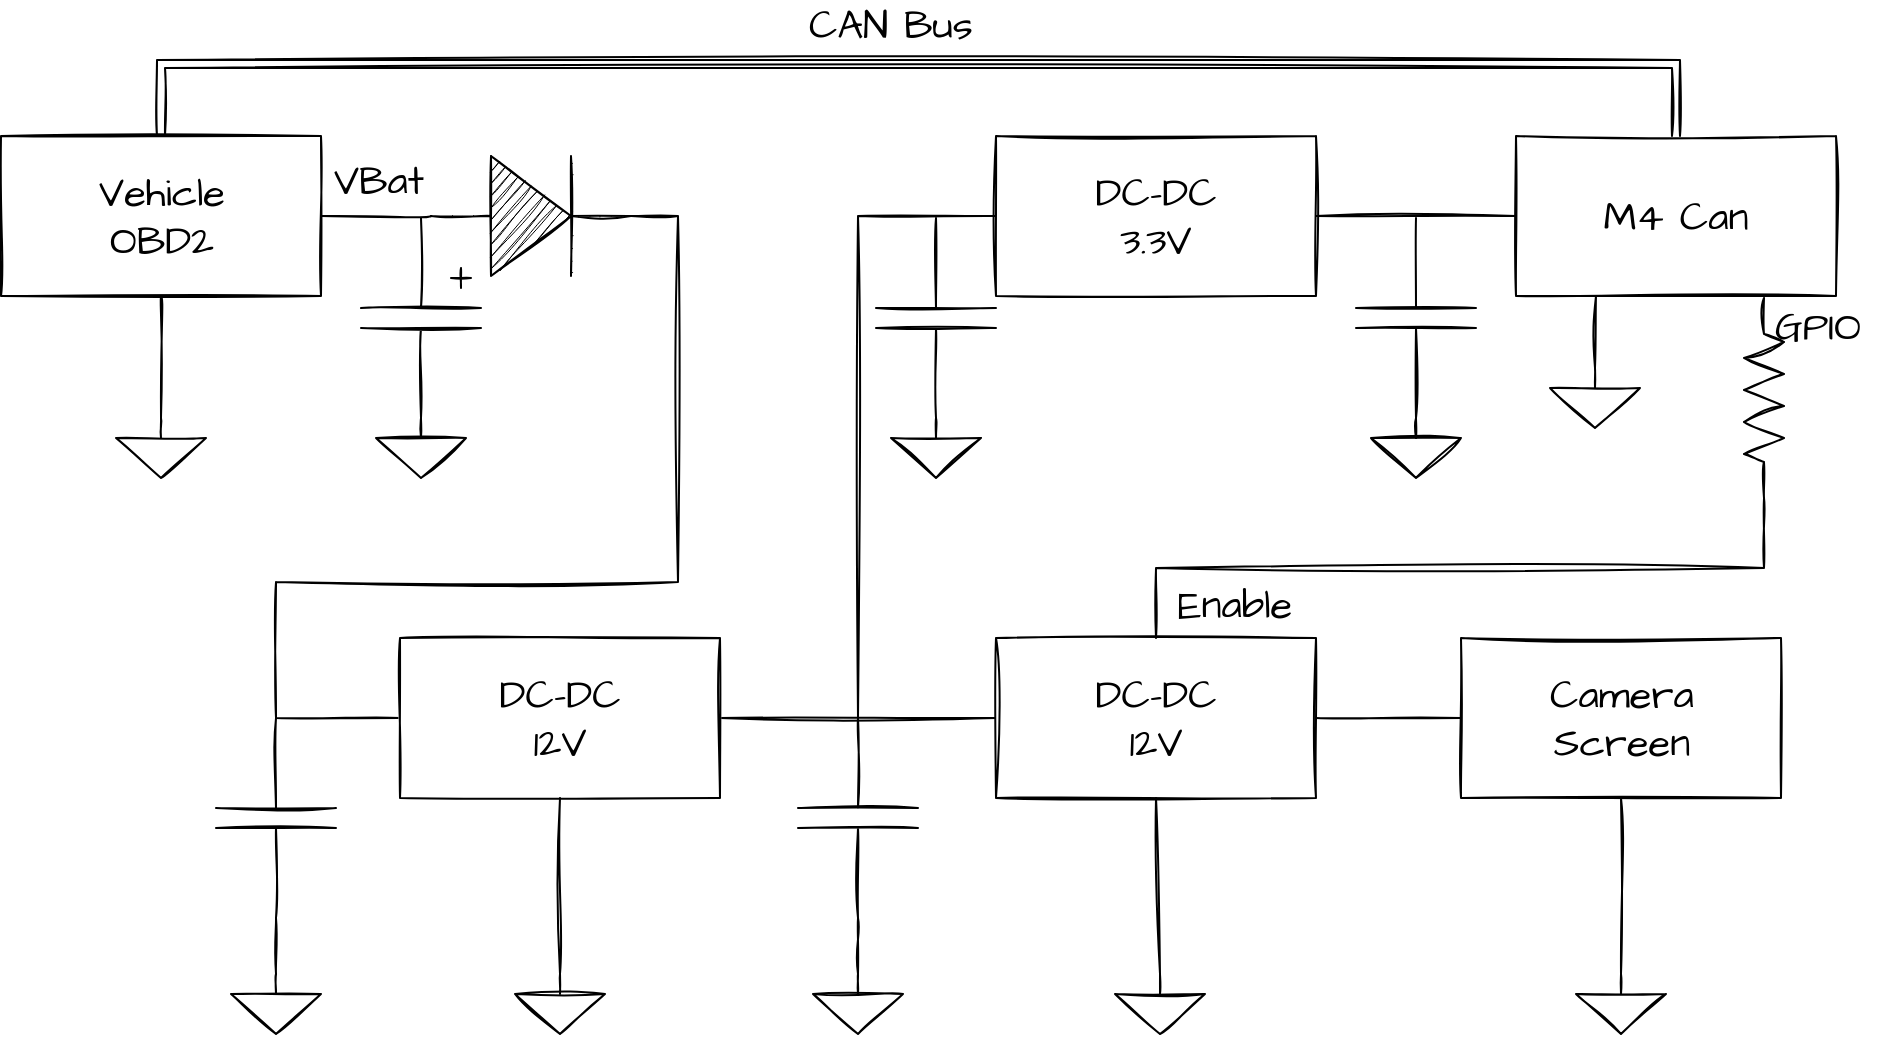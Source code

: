 <mxfile version="16.2.2" type="device"><diagram id="QyXe2YlRhqTvO4cDGdsB" name="Page-1"><mxGraphModel dx="1886" dy="1329" grid="0" gridSize="10" guides="1" tooltips="1" connect="1" arrows="1" fold="1" page="0" pageScale="1" pageWidth="827" pageHeight="1169" math="0" shadow="0"><root><mxCell id="0"/><mxCell id="1" parent="0"/><mxCell id="_X6X1agG1bTflRoa8y1A-89" style="edgeStyle=orthogonalEdgeStyle;rounded=0;sketch=1;hachureGap=4;orthogonalLoop=1;jettySize=auto;html=1;exitX=0.25;exitY=1;exitDx=0;exitDy=0;entryX=0.5;entryY=0;entryDx=0;entryDy=0;entryPerimeter=0;fontFamily=Architects Daughter;fontSource=https%3A%2F%2Ffonts.googleapis.com%2Fcss%3Ffamily%3DArchitects%2BDaughter;fontSize=16;endArrow=none;endFill=0;startSize=14;endSize=14;sourcePerimeterSpacing=8;targetPerimeterSpacing=8;strokeColor=default;" edge="1" parent="1" source="_X6X1agG1bTflRoa8y1A-1" target="_X6X1agG1bTflRoa8y1A-88"><mxGeometry relative="1" as="geometry"/></mxCell><mxCell id="_X6X1agG1bTflRoa8y1A-91" style="edgeStyle=orthogonalEdgeStyle;sketch=1;hachureGap=4;orthogonalLoop=1;jettySize=auto;html=1;exitX=0.5;exitY=0;exitDx=0;exitDy=0;fontFamily=Architects Daughter;fontSource=https%3A%2F%2Ffonts.googleapis.com%2Fcss%3Ffamily%3DArchitects%2BDaughter;fontSize=16;endArrow=none;endFill=0;sourcePerimeterSpacing=8;targetPerimeterSpacing=8;strokeColor=default;entryX=0.5;entryY=0;entryDx=0;entryDy=0;rounded=0;flowAnimation=0;strokeWidth=1;shape=link;" edge="1" parent="1" source="_X6X1agG1bTflRoa8y1A-1" target="_X6X1agG1bTflRoa8y1A-2"><mxGeometry relative="1" as="geometry"><mxPoint x="478" y="-97.0" as="targetPoint"/><Array as="points"><mxPoint x="1042" y="-73"/><mxPoint x="285" y="-73"/></Array></mxGeometry></mxCell><mxCell id="_X6X1agG1bTflRoa8y1A-101" value="&lt;div&gt;CAN Bus&lt;/div&gt;" style="edgeLabel;html=1;align=center;verticalAlign=middle;resizable=0;points=[];fontSize=20;fontFamily=Architects Daughter;labelBackgroundColor=none;" vertex="1" connectable="0" parent="_X6X1agG1bTflRoa8y1A-91"><mxGeometry x="0.143" relative="1" as="geometry"><mxPoint x="45" y="-20" as="offset"/></mxGeometry></mxCell><mxCell id="_X6X1agG1bTflRoa8y1A-1" value="M4 Can" style="rounded=0;whiteSpace=wrap;html=1;sketch=1;hachureGap=4;fontFamily=Architects Daughter;fontSource=https%3A%2F%2Ffonts.googleapis.com%2Fcss%3Ffamily%3DArchitects%2BDaughter;fontSize=20;" vertex="1" parent="1"><mxGeometry x="962" y="-37" width="160" height="80" as="geometry"/></mxCell><mxCell id="_X6X1agG1bTflRoa8y1A-51" style="edgeStyle=none;curved=1;rounded=0;sketch=1;hachureGap=4;orthogonalLoop=1;jettySize=auto;html=1;exitX=0.5;exitY=1;exitDx=0;exitDy=0;fontFamily=Architects Daughter;fontSource=https%3A%2F%2Ffonts.googleapis.com%2Fcss%3Ffamily%3DArchitects%2BDaughter;fontSize=16;endArrow=none;endFill=0;startSize=14;endSize=14;sourcePerimeterSpacing=8;targetPerimeterSpacing=8;entryX=0.5;entryY=0;entryDx=0;entryDy=0;entryPerimeter=0;" edge="1" parent="1" source="_X6X1agG1bTflRoa8y1A-2" target="_X6X1agG1bTflRoa8y1A-52"><mxGeometry relative="1" as="geometry"><mxPoint x="-20" y="326" as="targetPoint"/></mxGeometry></mxCell><mxCell id="_X6X1agG1bTflRoa8y1A-2" value="&lt;div&gt;Vehicle&lt;/div&gt;&lt;div&gt;OBD2&lt;br&gt;&lt;/div&gt;" style="rounded=0;whiteSpace=wrap;html=1;sketch=1;hachureGap=4;fontFamily=Architects Daughter;fontSource=https%3A%2F%2Ffonts.googleapis.com%2Fcss%3Ffamily%3DArchitects%2BDaughter;fontSize=20;" vertex="1" parent="1"><mxGeometry x="204.5" y="-37" width="160" height="80" as="geometry"/></mxCell><mxCell id="_X6X1agG1bTflRoa8y1A-36" style="edgeStyle=none;curved=1;rounded=0;sketch=1;hachureGap=4;orthogonalLoop=1;jettySize=auto;html=1;exitX=0;exitY=0.5;exitDx=0;exitDy=0;exitPerimeter=0;entryX=1;entryY=0.5;entryDx=0;entryDy=0;fontFamily=Architects Daughter;fontSource=https%3A%2F%2Ffonts.googleapis.com%2Fcss%3Ffamily%3DArchitects%2BDaughter;fontSize=16;endArrow=none;endFill=0;startSize=14;endSize=14;sourcePerimeterSpacing=8;targetPerimeterSpacing=8;" edge="1" parent="1" source="_X6X1agG1bTflRoa8y1A-35" target="_X6X1agG1bTflRoa8y1A-2"><mxGeometry relative="1" as="geometry"/></mxCell><mxCell id="_X6X1agG1bTflRoa8y1A-53" value="&lt;div&gt;VBat&lt;/div&gt;" style="edgeLabel;html=1;align=center;verticalAlign=middle;resizable=0;points=[];fontSize=20;fontFamily=Architects Daughter;labelBackgroundColor=none;" vertex="1" connectable="0" parent="_X6X1agG1bTflRoa8y1A-36"><mxGeometry x="0.382" relative="1" as="geometry"><mxPoint x="11" y="-18" as="offset"/></mxGeometry></mxCell><mxCell id="_X6X1agG1bTflRoa8y1A-56" style="edgeStyle=none;rounded=0;sketch=1;hachureGap=4;orthogonalLoop=1;jettySize=auto;html=1;exitX=1;exitY=0.5;exitDx=0;exitDy=0;exitPerimeter=0;fontFamily=Architects Daughter;fontSource=https%3A%2F%2Ffonts.googleapis.com%2Fcss%3Ffamily%3DArchitects%2BDaughter;fontSize=16;endArrow=none;endFill=0;startSize=14;endSize=14;sourcePerimeterSpacing=8;targetPerimeterSpacing=8;entryX=0;entryY=0.5;entryDx=0;entryDy=0;" edge="1" parent="1" source="_X6X1agG1bTflRoa8y1A-35" target="_X6X1agG1bTflRoa8y1A-54"><mxGeometry relative="1" as="geometry"><mxPoint x="365" y="234" as="targetPoint"/><Array as="points"><mxPoint x="543" y="3"/><mxPoint x="543" y="186"/><mxPoint x="342" y="186"/><mxPoint x="342" y="254"/></Array></mxGeometry></mxCell><mxCell id="_X6X1agG1bTflRoa8y1A-35" value="" style="pointerEvents=1;fillColor=strokeColor;verticalLabelPosition=bottom;shadow=0;dashed=0;align=center;html=1;verticalAlign=top;shape=mxgraph.electrical.diodes.diode;sketch=1;hachureGap=4;fontFamily=Architects Daughter;fontSource=https%3A%2F%2Ffonts.googleapis.com%2Fcss%3Ffamily%3DArchitects%2BDaughter;fontSize=20;" vertex="1" parent="1"><mxGeometry x="419.5" y="-27" width="100" height="60" as="geometry"/></mxCell><mxCell id="_X6X1agG1bTflRoa8y1A-59" style="edgeStyle=none;rounded=0;sketch=1;hachureGap=4;orthogonalLoop=1;jettySize=auto;html=1;exitX=1;exitY=0.5;exitDx=0;exitDy=0;exitPerimeter=0;entryX=0.5;entryY=0;entryDx=0;entryDy=0;entryPerimeter=0;fontFamily=Architects Daughter;fontSource=https%3A%2F%2Ffonts.googleapis.com%2Fcss%3Ffamily%3DArchitects%2BDaughter;fontSize=16;endArrow=none;endFill=0;startSize=14;endSize=14;sourcePerimeterSpacing=8;targetPerimeterSpacing=8;" edge="1" parent="1" source="_X6X1agG1bTflRoa8y1A-37" target="_X6X1agG1bTflRoa8y1A-57"><mxGeometry relative="1" as="geometry"/></mxCell><mxCell id="_X6X1agG1bTflRoa8y1A-37" value="" style="pointerEvents=1;verticalLabelPosition=bottom;shadow=0;dashed=0;align=center;html=1;verticalAlign=top;shape=mxgraph.electrical.capacitors.capacitor_5;sketch=1;hachureGap=4;fontFamily=Architects Daughter;fontSource=https%3A%2F%2Ffonts.googleapis.com%2Fcss%3Ffamily%3DArchitects%2BDaughter;fontSize=20;rotation=90;" vertex="1" parent="1"><mxGeometry x="364.5" y="24" width="100" height="60" as="geometry"/></mxCell><mxCell id="_X6X1agG1bTflRoa8y1A-52" value="" style="pointerEvents=1;verticalLabelPosition=bottom;shadow=0;dashed=0;align=center;html=1;verticalAlign=top;shape=mxgraph.electrical.signal_sources.signal_ground;sketch=1;hachureGap=4;fontFamily=Architects Daughter;fontSource=https%3A%2F%2Ffonts.googleapis.com%2Fcss%3Ffamily%3DArchitects%2BDaughter;fontSize=20;" vertex="1" parent="1"><mxGeometry x="262" y="104" width="45" height="30" as="geometry"/></mxCell><mxCell id="_X6X1agG1bTflRoa8y1A-99" style="edgeStyle=orthogonalEdgeStyle;rounded=0;sketch=1;hachureGap=4;orthogonalLoop=1;jettySize=auto;html=1;exitX=1;exitY=0.5;exitDx=0;exitDy=0;entryX=0;entryY=0.5;entryDx=0;entryDy=0;fontFamily=Architects Daughter;fontSource=https%3A%2F%2Ffonts.googleapis.com%2Fcss%3Ffamily%3DArchitects%2BDaughter;fontSize=16;endArrow=none;endFill=0;sourcePerimeterSpacing=8;targetPerimeterSpacing=8;strokeColor=default;strokeWidth=1;" edge="1" parent="1" source="_X6X1agG1bTflRoa8y1A-54" target="_X6X1agG1bTflRoa8y1A-63"><mxGeometry relative="1" as="geometry"/></mxCell><mxCell id="_X6X1agG1bTflRoa8y1A-54" value="&lt;div&gt;DC-DC&lt;/div&gt;&lt;div&gt;12V&lt;br&gt;&lt;/div&gt;" style="rounded=0;whiteSpace=wrap;html=1;sketch=1;hachureGap=4;fontFamily=Architects Daughter;fontSource=https%3A%2F%2Ffonts.googleapis.com%2Fcss%3Ffamily%3DArchitects%2BDaughter;fontSize=20;" vertex="1" parent="1"><mxGeometry x="404" y="214" width="160" height="80" as="geometry"/></mxCell><mxCell id="_X6X1agG1bTflRoa8y1A-60" style="edgeStyle=none;rounded=0;sketch=1;hachureGap=4;orthogonalLoop=1;jettySize=auto;html=1;exitX=1;exitY=0.5;exitDx=0;exitDy=0;exitPerimeter=0;entryX=0.5;entryY=0;entryDx=0;entryDy=0;entryPerimeter=0;fontFamily=Architects Daughter;fontSource=https%3A%2F%2Ffonts.googleapis.com%2Fcss%3Ffamily%3DArchitects%2BDaughter;fontSize=16;endArrow=none;endFill=0;startSize=14;endSize=14;sourcePerimeterSpacing=8;targetPerimeterSpacing=8;" edge="1" parent="1" source="_X6X1agG1bTflRoa8y1A-55" target="_X6X1agG1bTflRoa8y1A-58"><mxGeometry relative="1" as="geometry"/></mxCell><mxCell id="_X6X1agG1bTflRoa8y1A-55" value="" style="pointerEvents=1;verticalLabelPosition=bottom;shadow=0;dashed=0;align=center;html=1;verticalAlign=top;shape=mxgraph.electrical.capacitors.capacitor_1;sketch=1;hachureGap=4;fontFamily=Architects Daughter;fontSource=https%3A%2F%2Ffonts.googleapis.com%2Fcss%3Ffamily%3DArchitects%2BDaughter;fontSize=20;rotation=90;" vertex="1" parent="1"><mxGeometry x="292" y="274" width="100" height="60" as="geometry"/></mxCell><mxCell id="_X6X1agG1bTflRoa8y1A-57" value="" style="pointerEvents=1;verticalLabelPosition=bottom;shadow=0;dashed=0;align=center;html=1;verticalAlign=top;shape=mxgraph.electrical.signal_sources.signal_ground;sketch=1;hachureGap=4;fontFamily=Architects Daughter;fontSource=https%3A%2F%2Ffonts.googleapis.com%2Fcss%3Ffamily%3DArchitects%2BDaughter;fontSize=20;" vertex="1" parent="1"><mxGeometry x="392" y="104" width="45" height="30" as="geometry"/></mxCell><mxCell id="_X6X1agG1bTflRoa8y1A-58" value="" style="pointerEvents=1;verticalLabelPosition=bottom;shadow=0;dashed=0;align=center;html=1;verticalAlign=top;shape=mxgraph.electrical.signal_sources.signal_ground;sketch=1;hachureGap=4;fontFamily=Architects Daughter;fontSource=https%3A%2F%2Ffonts.googleapis.com%2Fcss%3Ffamily%3DArchitects%2BDaughter;fontSize=20;" vertex="1" parent="1"><mxGeometry x="319.5" y="382" width="45" height="30" as="geometry"/></mxCell><mxCell id="_X6X1agG1bTflRoa8y1A-62" style="edgeStyle=none;rounded=0;sketch=1;hachureGap=4;orthogonalLoop=1;jettySize=auto;html=1;exitX=0.5;exitY=0;exitDx=0;exitDy=0;exitPerimeter=0;entryX=0.5;entryY=1;entryDx=0;entryDy=0;fontFamily=Architects Daughter;fontSource=https%3A%2F%2Ffonts.googleapis.com%2Fcss%3Ffamily%3DArchitects%2BDaughter;fontSize=16;endArrow=none;endFill=0;startSize=14;endSize=14;sourcePerimeterSpacing=8;targetPerimeterSpacing=8;strokeColor=default;" edge="1" parent="1" source="_X6X1agG1bTflRoa8y1A-61" target="_X6X1agG1bTflRoa8y1A-54"><mxGeometry relative="1" as="geometry"/></mxCell><mxCell id="_X6X1agG1bTflRoa8y1A-61" value="" style="pointerEvents=1;verticalLabelPosition=bottom;shadow=0;dashed=0;align=center;html=1;verticalAlign=top;shape=mxgraph.electrical.signal_sources.signal_ground;sketch=1;hachureGap=4;fontFamily=Architects Daughter;fontSource=https%3A%2F%2Ffonts.googleapis.com%2Fcss%3Ffamily%3DArchitects%2BDaughter;fontSize=20;" vertex="1" parent="1"><mxGeometry x="461.5" y="382" width="45" height="30" as="geometry"/></mxCell><mxCell id="_X6X1agG1bTflRoa8y1A-95" style="edgeStyle=orthogonalEdgeStyle;rounded=0;sketch=1;hachureGap=4;orthogonalLoop=1;jettySize=auto;html=1;exitX=1;exitY=0.5;exitDx=0;exitDy=0;fontFamily=Architects Daughter;fontSource=https%3A%2F%2Ffonts.googleapis.com%2Fcss%3Ffamily%3DArchitects%2BDaughter;fontSize=16;endArrow=none;endFill=0;startSize=14;endSize=14;sourcePerimeterSpacing=8;targetPerimeterSpacing=8;strokeColor=default;entryX=0;entryY=0.5;entryDx=0;entryDy=0;" edge="1" parent="1" source="_X6X1agG1bTflRoa8y1A-63" target="_X6X1agG1bTflRoa8y1A-94"><mxGeometry relative="1" as="geometry"/></mxCell><mxCell id="_X6X1agG1bTflRoa8y1A-63" value="&lt;div&gt;DC-DC&lt;/div&gt;&lt;div&gt;12V&lt;br&gt;&lt;/div&gt;" style="rounded=0;whiteSpace=wrap;html=1;sketch=1;hachureGap=4;fontFamily=Architects Daughter;fontSource=https%3A%2F%2Ffonts.googleapis.com%2Fcss%3Ffamily%3DArchitects%2BDaughter;fontSize=20;" vertex="1" parent="1"><mxGeometry x="702" y="214" width="160" height="80" as="geometry"/></mxCell><mxCell id="_X6X1agG1bTflRoa8y1A-69" style="edgeStyle=none;rounded=0;sketch=1;hachureGap=4;orthogonalLoop=1;jettySize=auto;html=1;exitX=1;exitY=0.5;exitDx=0;exitDy=0;exitPerimeter=0;entryX=0.5;entryY=0;entryDx=0;entryDy=0;entryPerimeter=0;fontFamily=Architects Daughter;fontSource=https%3A%2F%2Ffonts.googleapis.com%2Fcss%3Ffamily%3DArchitects%2BDaughter;fontSize=16;endArrow=none;endFill=0;startSize=14;endSize=14;sourcePerimeterSpacing=8;targetPerimeterSpacing=8;strokeColor=default;" edge="1" parent="1" source="_X6X1agG1bTflRoa8y1A-65" target="_X6X1agG1bTflRoa8y1A-67"><mxGeometry relative="1" as="geometry"/></mxCell><mxCell id="_X6X1agG1bTflRoa8y1A-100" style="edgeStyle=orthogonalEdgeStyle;rounded=0;sketch=1;hachureGap=4;orthogonalLoop=1;jettySize=auto;html=1;exitX=0;exitY=0.5;exitDx=0;exitDy=0;exitPerimeter=0;entryX=0;entryY=0.5;entryDx=0;entryDy=0;fontFamily=Architects Daughter;fontSource=https%3A%2F%2Ffonts.googleapis.com%2Fcss%3Ffamily%3DArchitects%2BDaughter;fontSize=16;endArrow=none;endFill=0;sourcePerimeterSpacing=8;targetPerimeterSpacing=8;strokeColor=default;strokeWidth=1;" edge="1" parent="1" source="_X6X1agG1bTflRoa8y1A-65" target="_X6X1agG1bTflRoa8y1A-71"><mxGeometry relative="1" as="geometry"/></mxCell><mxCell id="_X6X1agG1bTflRoa8y1A-65" value="" style="pointerEvents=1;verticalLabelPosition=bottom;shadow=0;dashed=0;align=center;html=1;verticalAlign=top;shape=mxgraph.electrical.capacitors.capacitor_1;sketch=1;hachureGap=4;fontFamily=Architects Daughter;fontSource=https%3A%2F%2Ffonts.googleapis.com%2Fcss%3Ffamily%3DArchitects%2BDaughter;fontSize=20;rotation=90;" vertex="1" parent="1"><mxGeometry x="583" y="274" width="100" height="60" as="geometry"/></mxCell><mxCell id="_X6X1agG1bTflRoa8y1A-67" value="" style="pointerEvents=1;verticalLabelPosition=bottom;shadow=0;dashed=0;align=center;html=1;verticalAlign=top;shape=mxgraph.electrical.signal_sources.signal_ground;sketch=1;hachureGap=4;fontFamily=Architects Daughter;fontSource=https%3A%2F%2Ffonts.googleapis.com%2Fcss%3Ffamily%3DArchitects%2BDaughter;fontSize=20;" vertex="1" parent="1"><mxGeometry x="610.5" y="382" width="45" height="30" as="geometry"/></mxCell><mxCell id="_X6X1agG1bTflRoa8y1A-77" style="edgeStyle=orthogonalEdgeStyle;rounded=0;sketch=1;hachureGap=4;orthogonalLoop=1;jettySize=auto;html=1;exitX=1;exitY=0.5;exitDx=0;exitDy=0;entryX=0;entryY=0.5;entryDx=0;entryDy=0;fontFamily=Architects Daughter;fontSource=https%3A%2F%2Ffonts.googleapis.com%2Fcss%3Ffamily%3DArchitects%2BDaughter;fontSize=16;endArrow=none;endFill=0;startSize=14;endSize=14;sourcePerimeterSpacing=8;targetPerimeterSpacing=8;strokeColor=default;" edge="1" parent="1" source="_X6X1agG1bTflRoa8y1A-71" target="_X6X1agG1bTflRoa8y1A-1"><mxGeometry relative="1" as="geometry"/></mxCell><mxCell id="_X6X1agG1bTflRoa8y1A-71" value="&lt;div&gt;DC-DC&lt;/div&gt;&lt;div&gt;3.3V&lt;br&gt;&lt;/div&gt;" style="rounded=0;whiteSpace=wrap;html=1;sketch=1;hachureGap=4;fontFamily=Architects Daughter;fontSource=https%3A%2F%2Ffonts.googleapis.com%2Fcss%3Ffamily%3DArchitects%2BDaughter;fontSize=20;" vertex="1" parent="1"><mxGeometry x="702" y="-37" width="160" height="80" as="geometry"/></mxCell><mxCell id="_X6X1agG1bTflRoa8y1A-72" value="" style="pointerEvents=1;verticalLabelPosition=bottom;shadow=0;dashed=0;align=center;html=1;verticalAlign=top;shape=mxgraph.electrical.signal_sources.signal_ground;sketch=1;hachureGap=4;fontFamily=Architects Daughter;fontSource=https%3A%2F%2Ffonts.googleapis.com%2Fcss%3Ffamily%3DArchitects%2BDaughter;fontSize=20;" vertex="1" parent="1"><mxGeometry x="889.5" y="104" width="45" height="30" as="geometry"/></mxCell><mxCell id="_X6X1agG1bTflRoa8y1A-73" value="" style="pointerEvents=1;verticalLabelPosition=bottom;shadow=0;dashed=0;align=center;html=1;verticalAlign=top;shape=mxgraph.electrical.signal_sources.signal_ground;sketch=1;hachureGap=4;fontFamily=Architects Daughter;fontSource=https%3A%2F%2Ffonts.googleapis.com%2Fcss%3Ffamily%3DArchitects%2BDaughter;fontSize=20;" vertex="1" parent="1"><mxGeometry x="649.5" y="104" width="45" height="30" as="geometry"/></mxCell><mxCell id="_X6X1agG1bTflRoa8y1A-75" value="" style="pointerEvents=1;verticalLabelPosition=bottom;shadow=0;dashed=0;align=center;html=1;verticalAlign=top;shape=mxgraph.electrical.capacitors.capacitor_1;sketch=1;hachureGap=4;fontFamily=Architects Daughter;fontSource=https%3A%2F%2Ffonts.googleapis.com%2Fcss%3Ffamily%3DArchitects%2BDaughter;fontSize=20;rotation=90;" vertex="1" parent="1"><mxGeometry x="622" y="24" width="100" height="60" as="geometry"/></mxCell><mxCell id="_X6X1agG1bTflRoa8y1A-76" value="" style="pointerEvents=1;verticalLabelPosition=bottom;shadow=0;dashed=0;align=center;html=1;verticalAlign=top;shape=mxgraph.electrical.capacitors.capacitor_1;sketch=1;hachureGap=4;fontFamily=Architects Daughter;fontSource=https%3A%2F%2Ffonts.googleapis.com%2Fcss%3Ffamily%3DArchitects%2BDaughter;fontSize=20;rotation=90;" vertex="1" parent="1"><mxGeometry x="862" y="24" width="100" height="60" as="geometry"/></mxCell><mxCell id="_X6X1agG1bTflRoa8y1A-87" style="edgeStyle=orthogonalEdgeStyle;rounded=0;sketch=1;hachureGap=4;orthogonalLoop=1;jettySize=auto;html=1;exitX=1;exitY=0.5;exitDx=0;exitDy=0;exitPerimeter=0;fontFamily=Architects Daughter;fontSource=https%3A%2F%2Ffonts.googleapis.com%2Fcss%3Ffamily%3DArchitects%2BDaughter;fontSize=16;endArrow=none;endFill=0;startSize=14;endSize=14;sourcePerimeterSpacing=8;targetPerimeterSpacing=8;strokeColor=default;entryX=0.5;entryY=0;entryDx=0;entryDy=0;" edge="1" parent="1" source="_X6X1agG1bTflRoa8y1A-78" target="_X6X1agG1bTflRoa8y1A-63"><mxGeometry relative="1" as="geometry"><mxPoint x="1064" y="176" as="targetPoint"/></mxGeometry></mxCell><mxCell id="_X6X1agG1bTflRoa8y1A-78" value="" style="pointerEvents=1;verticalLabelPosition=bottom;shadow=0;dashed=0;align=center;html=1;verticalAlign=top;shape=mxgraph.electrical.resistors.resistor_2;sketch=1;hachureGap=4;fontFamily=Architects Daughter;fontSource=https%3A%2F%2Ffonts.googleapis.com%2Fcss%3Ffamily%3DArchitects%2BDaughter;fontSize=20;rotation=90;" vertex="1" parent="1"><mxGeometry x="1036" y="84" width="100" height="20" as="geometry"/></mxCell><mxCell id="_X6X1agG1bTflRoa8y1A-79" style="edgeStyle=none;rounded=0;sketch=1;hachureGap=4;orthogonalLoop=1;jettySize=auto;html=1;exitX=0.5;exitY=1;exitDx=0;exitDy=0;entryX=0.5;entryY=0;entryDx=0;entryDy=0;entryPerimeter=0;fontFamily=Architects Daughter;fontSource=https%3A%2F%2Ffonts.googleapis.com%2Fcss%3Ffamily%3DArchitects%2BDaughter;fontSize=16;endArrow=none;endFill=0;startSize=14;endSize=14;sourcePerimeterSpacing=8;targetPerimeterSpacing=8;strokeColor=default;" edge="1" parent="1" source="_X6X1agG1bTflRoa8y1A-63" target="_X6X1agG1bTflRoa8y1A-81"><mxGeometry relative="1" as="geometry"><mxPoint x="906.5" y="332" as="sourcePoint"/></mxGeometry></mxCell><mxCell id="_X6X1agG1bTflRoa8y1A-81" value="" style="pointerEvents=1;verticalLabelPosition=bottom;shadow=0;dashed=0;align=center;html=1;verticalAlign=top;shape=mxgraph.electrical.signal_sources.signal_ground;sketch=1;hachureGap=4;fontFamily=Architects Daughter;fontSource=https%3A%2F%2Ffonts.googleapis.com%2Fcss%3Ffamily%3DArchitects%2BDaughter;fontSize=20;" vertex="1" parent="1"><mxGeometry x="761.5" y="382" width="45" height="30" as="geometry"/></mxCell><mxCell id="_X6X1agG1bTflRoa8y1A-82" value="&lt;div&gt;GPIO&lt;/div&gt;" style="text;strokeColor=none;fillColor=none;html=1;align=center;verticalAlign=middle;whiteSpace=wrap;rounded=0;sketch=1;hachureGap=4;fontFamily=Architects Daughter;fontSource=https%3A%2F%2Ffonts.googleapis.com%2Fcss%3Ffamily%3DArchitects%2BDaughter;fontSize=20;" vertex="1" parent="1"><mxGeometry x="1084" y="43" width="58" height="30" as="geometry"/></mxCell><mxCell id="_X6X1agG1bTflRoa8y1A-83" value="&lt;div&gt;Enable&lt;/div&gt;" style="text;html=1;align=center;verticalAlign=middle;resizable=0;points=[];autosize=1;strokeColor=none;fillColor=none;sketch=1;hachureGap=4;fontFamily=Architects Daughter;fontSource=https%3A%2F%2Ffonts.googleapis.com%2Fcss%3Ffamily%3DArchitects%2BDaughter;fontSize=20;" vertex="1" parent="1"><mxGeometry x="787" y="183" width="67" height="28" as="geometry"/></mxCell><mxCell id="_X6X1agG1bTflRoa8y1A-88" value="" style="pointerEvents=1;verticalLabelPosition=bottom;shadow=0;dashed=0;align=center;html=1;verticalAlign=top;shape=mxgraph.electrical.signal_sources.signal_ground;sketch=1;hachureGap=4;fontFamily=Architects Daughter;fontSource=https%3A%2F%2Ffonts.googleapis.com%2Fcss%3Ffamily%3DArchitects%2BDaughter;fontSize=20;" vertex="1" parent="1"><mxGeometry x="979" y="79" width="45" height="30" as="geometry"/></mxCell><mxCell id="_X6X1agG1bTflRoa8y1A-97" style="edgeStyle=orthogonalEdgeStyle;rounded=0;sketch=1;hachureGap=4;orthogonalLoop=1;jettySize=auto;html=1;exitX=0.5;exitY=1;exitDx=0;exitDy=0;fontFamily=Architects Daughter;fontSource=https%3A%2F%2Ffonts.googleapis.com%2Fcss%3Ffamily%3DArchitects%2BDaughter;fontSize=16;endArrow=none;endFill=0;startSize=14;endSize=14;sourcePerimeterSpacing=8;targetPerimeterSpacing=8;strokeColor=default;entryX=0.5;entryY=0;entryDx=0;entryDy=0;entryPerimeter=0;" edge="1" parent="1" source="_X6X1agG1bTflRoa8y1A-94" target="_X6X1agG1bTflRoa8y1A-98"><mxGeometry relative="1" as="geometry"><mxPoint x="1015" y="339.0" as="targetPoint"/></mxGeometry></mxCell><mxCell id="_X6X1agG1bTflRoa8y1A-94" value="&lt;div&gt;Camera&lt;/div&gt;&lt;div&gt;Screen&lt;br&gt;&lt;/div&gt;" style="rounded=0;whiteSpace=wrap;html=1;sketch=1;hachureGap=4;fontFamily=Architects Daughter;fontSource=https%3A%2F%2Ffonts.googleapis.com%2Fcss%3Ffamily%3DArchitects%2BDaughter;fontSize=20;" vertex="1" parent="1"><mxGeometry x="934.5" y="214" width="160" height="80" as="geometry"/></mxCell><mxCell id="_X6X1agG1bTflRoa8y1A-98" value="" style="pointerEvents=1;verticalLabelPosition=bottom;shadow=0;dashed=0;align=center;html=1;verticalAlign=top;shape=mxgraph.electrical.signal_sources.signal_ground;sketch=1;hachureGap=4;fontFamily=Architects Daughter;fontSource=https%3A%2F%2Ffonts.googleapis.com%2Fcss%3Ffamily%3DArchitects%2BDaughter;fontSize=20;" vertex="1" parent="1"><mxGeometry x="992" y="382" width="45" height="30" as="geometry"/></mxCell></root></mxGraphModel></diagram></mxfile>